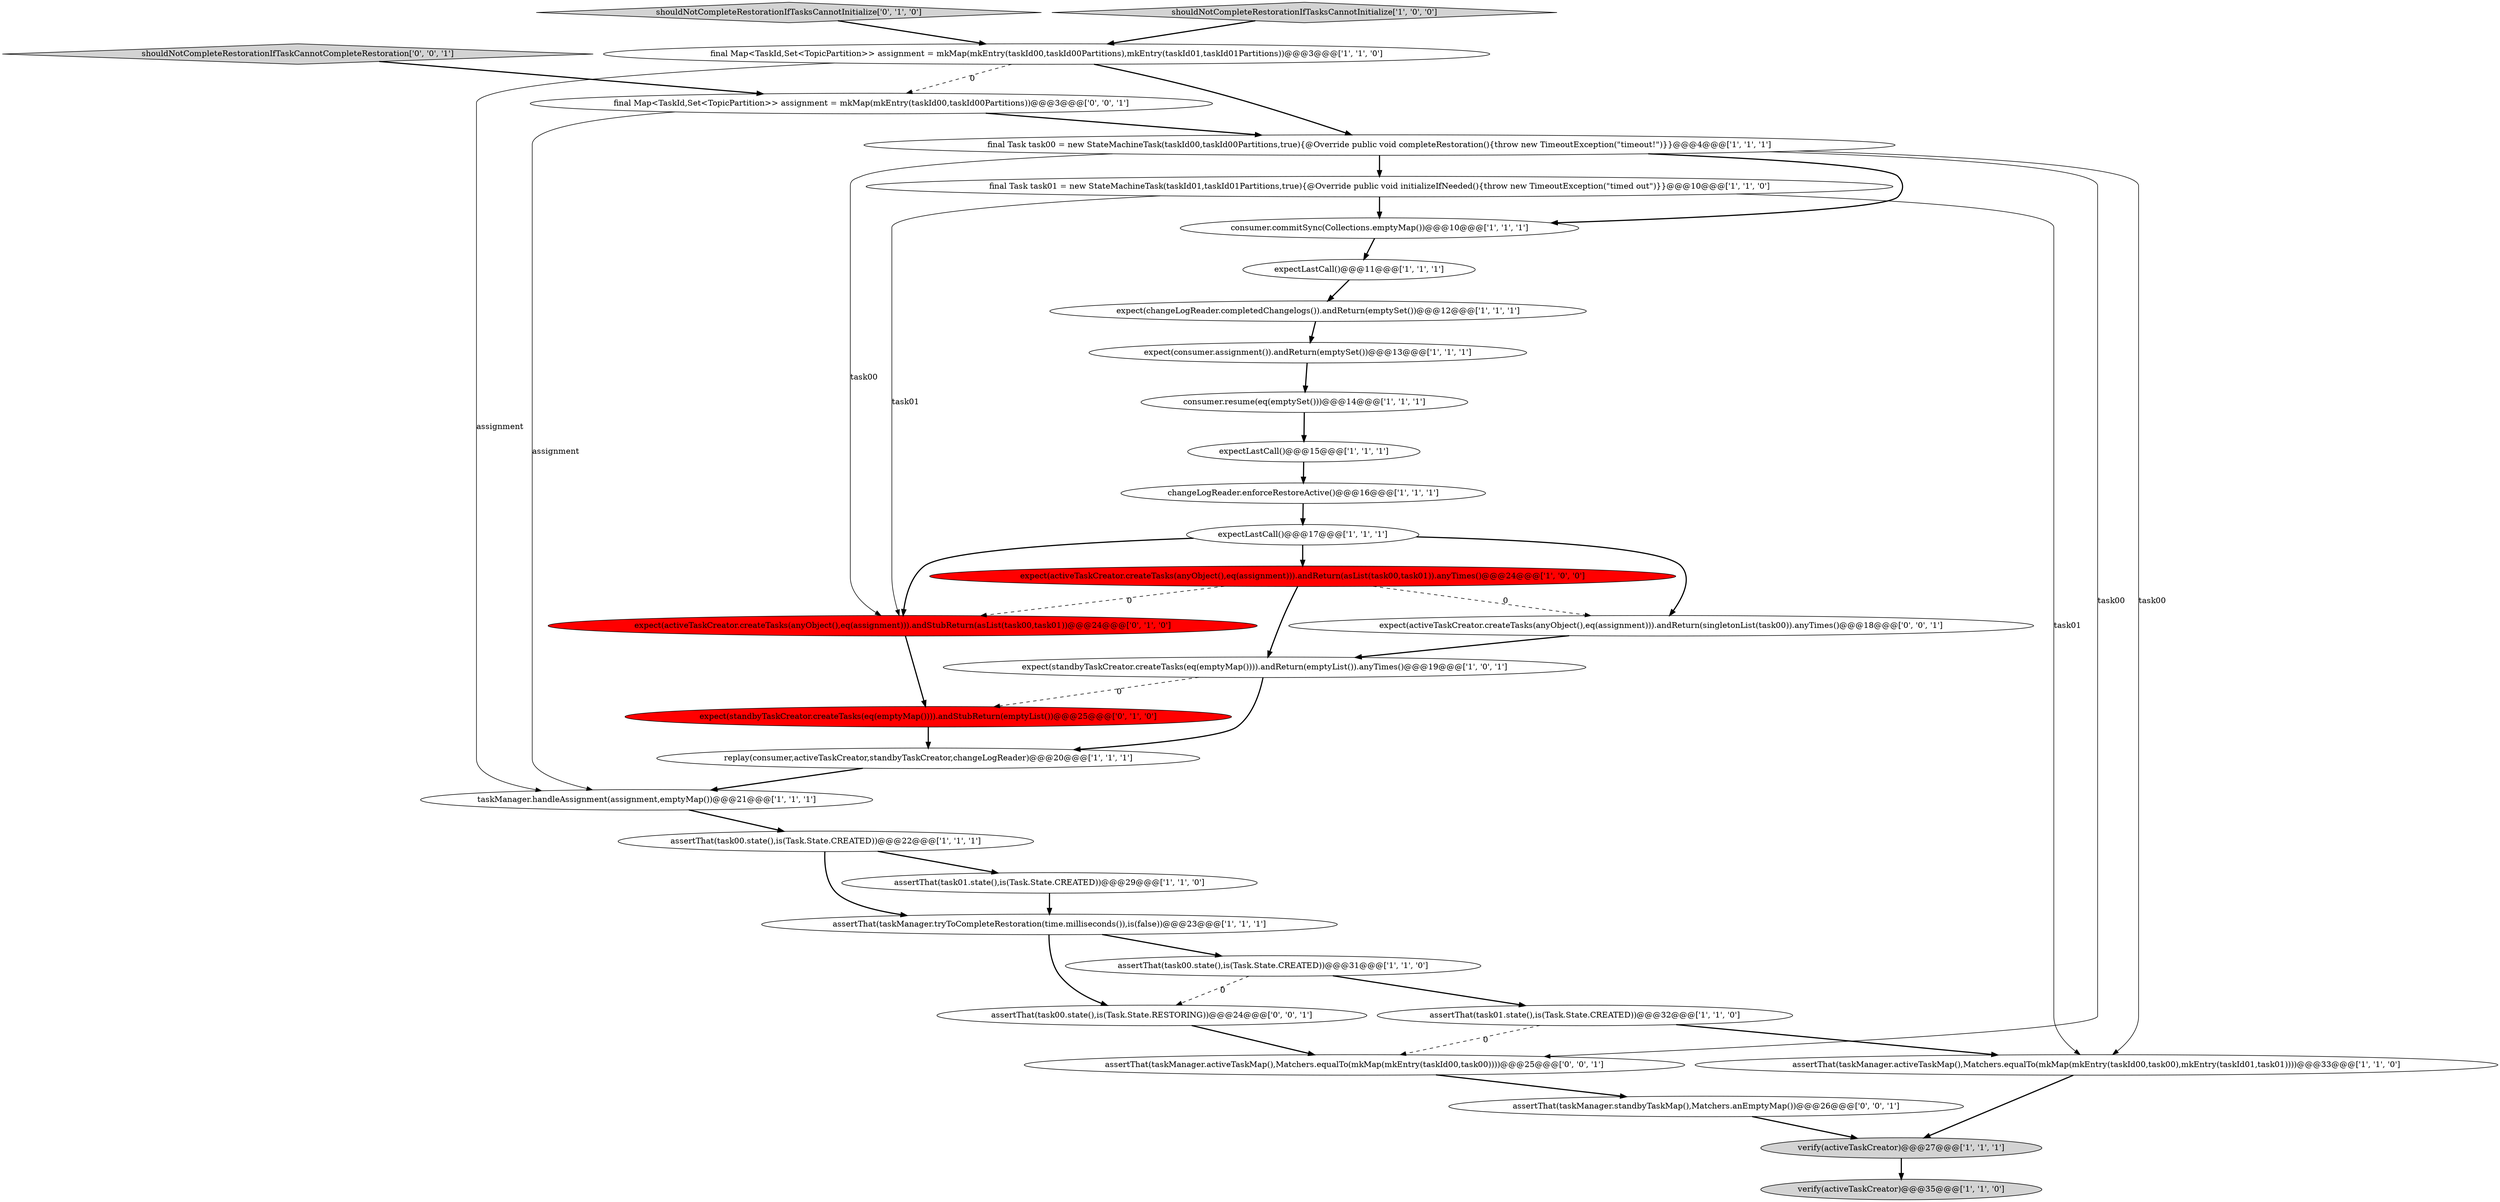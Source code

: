 digraph {
24 [style = filled, label = "shouldNotCompleteRestorationIfTasksCannotInitialize['0', '1', '0']", fillcolor = lightgray, shape = diamond image = "AAA0AAABBB2BBB"];
27 [style = filled, label = "assertThat(taskManager.standbyTaskMap(),Matchers.anEmptyMap())@@@26@@@['0', '0', '1']", fillcolor = white, shape = ellipse image = "AAA0AAABBB3BBB"];
21 [style = filled, label = "changeLogReader.enforceRestoreActive()@@@16@@@['1', '1', '1']", fillcolor = white, shape = ellipse image = "AAA0AAABBB1BBB"];
1 [style = filled, label = "assertThat(task01.state(),is(Task.State.CREATED))@@@32@@@['1', '1', '0']", fillcolor = white, shape = ellipse image = "AAA0AAABBB1BBB"];
23 [style = filled, label = "final Map<TaskId,Set<TopicPartition>> assignment = mkMap(mkEntry(taskId00,taskId00Partitions),mkEntry(taskId01,taskId01Partitions))@@@3@@@['1', '1', '0']", fillcolor = white, shape = ellipse image = "AAA0AAABBB1BBB"];
11 [style = filled, label = "expectLastCall()@@@15@@@['1', '1', '1']", fillcolor = white, shape = ellipse image = "AAA0AAABBB1BBB"];
17 [style = filled, label = "expectLastCall()@@@17@@@['1', '1', '1']", fillcolor = white, shape = ellipse image = "AAA0AAABBB1BBB"];
20 [style = filled, label = "expect(activeTaskCreator.createTasks(anyObject(),eq(assignment))).andReturn(asList(task00,task01)).anyTimes()@@@24@@@['1', '0', '0']", fillcolor = red, shape = ellipse image = "AAA1AAABBB1BBB"];
14 [style = filled, label = "replay(consumer,activeTaskCreator,standbyTaskCreator,changeLogReader)@@@20@@@['1', '1', '1']", fillcolor = white, shape = ellipse image = "AAA0AAABBB1BBB"];
28 [style = filled, label = "shouldNotCompleteRestorationIfTaskCannotCompleteRestoration['0', '0', '1']", fillcolor = lightgray, shape = diamond image = "AAA0AAABBB3BBB"];
19 [style = filled, label = "expect(consumer.assignment()).andReturn(emptySet())@@@13@@@['1', '1', '1']", fillcolor = white, shape = ellipse image = "AAA0AAABBB1BBB"];
31 [style = filled, label = "expect(activeTaskCreator.createTasks(anyObject(),eq(assignment))).andReturn(singletonList(task00)).anyTimes()@@@18@@@['0', '0', '1']", fillcolor = white, shape = ellipse image = "AAA0AAABBB3BBB"];
32 [style = filled, label = "assertThat(task00.state(),is(Task.State.RESTORING))@@@24@@@['0', '0', '1']", fillcolor = white, shape = ellipse image = "AAA0AAABBB3BBB"];
0 [style = filled, label = "taskManager.handleAssignment(assignment,emptyMap())@@@21@@@['1', '1', '1']", fillcolor = white, shape = ellipse image = "AAA0AAABBB1BBB"];
18 [style = filled, label = "expect(standbyTaskCreator.createTasks(eq(emptyMap()))).andReturn(emptyList()).anyTimes()@@@19@@@['1', '0', '1']", fillcolor = white, shape = ellipse image = "AAA0AAABBB1BBB"];
9 [style = filled, label = "consumer.resume(eq(emptySet()))@@@14@@@['1', '1', '1']", fillcolor = white, shape = ellipse image = "AAA0AAABBB1BBB"];
6 [style = filled, label = "expect(changeLogReader.completedChangelogs()).andReturn(emptySet())@@@12@@@['1', '1', '1']", fillcolor = white, shape = ellipse image = "AAA0AAABBB1BBB"];
29 [style = filled, label = "final Map<TaskId,Set<TopicPartition>> assignment = mkMap(mkEntry(taskId00,taskId00Partitions))@@@3@@@['0', '0', '1']", fillcolor = white, shape = ellipse image = "AAA0AAABBB3BBB"];
16 [style = filled, label = "verify(activeTaskCreator)@@@35@@@['1', '1', '0']", fillcolor = lightgray, shape = ellipse image = "AAA0AAABBB1BBB"];
4 [style = filled, label = "assertThat(taskManager.activeTaskMap(),Matchers.equalTo(mkMap(mkEntry(taskId00,task00),mkEntry(taskId01,task01))))@@@33@@@['1', '1', '0']", fillcolor = white, shape = ellipse image = "AAA0AAABBB1BBB"];
13 [style = filled, label = "assertThat(taskManager.tryToCompleteRestoration(time.milliseconds()),is(false))@@@23@@@['1', '1', '1']", fillcolor = white, shape = ellipse image = "AAA0AAABBB1BBB"];
8 [style = filled, label = "assertThat(task00.state(),is(Task.State.CREATED))@@@31@@@['1', '1', '0']", fillcolor = white, shape = ellipse image = "AAA0AAABBB1BBB"];
2 [style = filled, label = "final Task task00 = new StateMachineTask(taskId00,taskId00Partitions,true){@Override public void completeRestoration(){throw new TimeoutException(\"timeout!\")}}@@@4@@@['1', '1', '1']", fillcolor = white, shape = ellipse image = "AAA0AAABBB1BBB"];
15 [style = filled, label = "assertThat(task00.state(),is(Task.State.CREATED))@@@22@@@['1', '1', '1']", fillcolor = white, shape = ellipse image = "AAA0AAABBB1BBB"];
5 [style = filled, label = "expectLastCall()@@@11@@@['1', '1', '1']", fillcolor = white, shape = ellipse image = "AAA0AAABBB1BBB"];
26 [style = filled, label = "expect(standbyTaskCreator.createTasks(eq(emptyMap()))).andStubReturn(emptyList())@@@25@@@['0', '1', '0']", fillcolor = red, shape = ellipse image = "AAA1AAABBB2BBB"];
30 [style = filled, label = "assertThat(taskManager.activeTaskMap(),Matchers.equalTo(mkMap(mkEntry(taskId00,task00))))@@@25@@@['0', '0', '1']", fillcolor = white, shape = ellipse image = "AAA0AAABBB3BBB"];
3 [style = filled, label = "final Task task01 = new StateMachineTask(taskId01,taskId01Partitions,true){@Override public void initializeIfNeeded(){throw new TimeoutException(\"timed out\")}}@@@10@@@['1', '1', '0']", fillcolor = white, shape = ellipse image = "AAA0AAABBB1BBB"];
12 [style = filled, label = "assertThat(task01.state(),is(Task.State.CREATED))@@@29@@@['1', '1', '0']", fillcolor = white, shape = ellipse image = "AAA0AAABBB1BBB"];
25 [style = filled, label = "expect(activeTaskCreator.createTasks(anyObject(),eq(assignment))).andStubReturn(asList(task00,task01))@@@24@@@['0', '1', '0']", fillcolor = red, shape = ellipse image = "AAA1AAABBB2BBB"];
7 [style = filled, label = "consumer.commitSync(Collections.emptyMap())@@@10@@@['1', '1', '1']", fillcolor = white, shape = ellipse image = "AAA0AAABBB1BBB"];
22 [style = filled, label = "verify(activeTaskCreator)@@@27@@@['1', '1', '1']", fillcolor = lightgray, shape = ellipse image = "AAA0AAABBB1BBB"];
10 [style = filled, label = "shouldNotCompleteRestorationIfTasksCannotInitialize['1', '0', '0']", fillcolor = lightgray, shape = diamond image = "AAA0AAABBB1BBB"];
28->29 [style = bold, label=""];
17->25 [style = bold, label=""];
1->4 [style = bold, label=""];
15->13 [style = bold, label=""];
13->32 [style = bold, label=""];
9->11 [style = bold, label=""];
22->16 [style = bold, label=""];
1->30 [style = dashed, label="0"];
17->31 [style = bold, label=""];
2->3 [style = bold, label=""];
11->21 [style = bold, label=""];
29->0 [style = solid, label="assignment"];
30->27 [style = bold, label=""];
20->31 [style = dashed, label="0"];
26->14 [style = bold, label=""];
8->32 [style = dashed, label="0"];
31->18 [style = bold, label=""];
6->19 [style = bold, label=""];
32->30 [style = bold, label=""];
23->29 [style = dashed, label="0"];
27->22 [style = bold, label=""];
0->15 [style = bold, label=""];
20->18 [style = bold, label=""];
8->1 [style = bold, label=""];
12->13 [style = bold, label=""];
2->4 [style = solid, label="task00"];
7->5 [style = bold, label=""];
29->2 [style = bold, label=""];
3->25 [style = solid, label="task01"];
5->6 [style = bold, label=""];
14->0 [style = bold, label=""];
23->0 [style = solid, label="assignment"];
3->7 [style = bold, label=""];
19->9 [style = bold, label=""];
20->25 [style = dashed, label="0"];
10->23 [style = bold, label=""];
2->30 [style = solid, label="task00"];
25->26 [style = bold, label=""];
2->25 [style = solid, label="task00"];
18->26 [style = dashed, label="0"];
15->12 [style = bold, label=""];
23->2 [style = bold, label=""];
2->7 [style = bold, label=""];
13->8 [style = bold, label=""];
21->17 [style = bold, label=""];
18->14 [style = bold, label=""];
4->22 [style = bold, label=""];
3->4 [style = solid, label="task01"];
17->20 [style = bold, label=""];
24->23 [style = bold, label=""];
}
